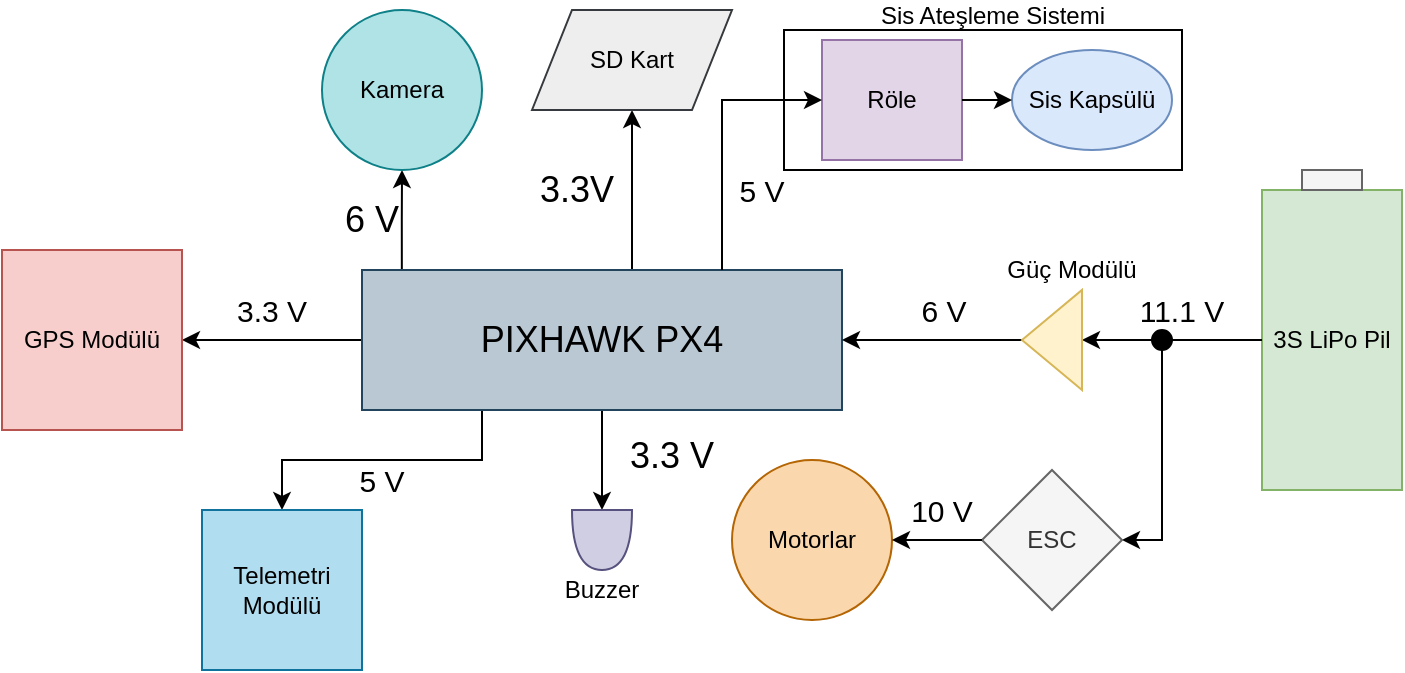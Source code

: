 <mxfile version="14.5.10" type="github">
  <diagram id="O78C8ONcDkfwlYimOGQI" name="Page-1">
    <mxGraphModel dx="998" dy="548" grid="1" gridSize="10" guides="1" tooltips="1" connect="1" arrows="1" fold="1" page="1" pageScale="1" pageWidth="827" pageHeight="1169" math="0" shadow="0">
      <root>
        <mxCell id="0" />
        <mxCell id="1" parent="0" />
        <mxCell id="Ob3uum1sRNHvnhKQQiZw-18" value="" style="rounded=0;whiteSpace=wrap;html=1;fillColor=none;" vertex="1" parent="1">
          <mxGeometry x="455" y="40" width="199" height="70" as="geometry" />
        </mxCell>
        <mxCell id="cQf9F2GoGwsrB8zBlsyi-5" style="edgeStyle=orthogonalEdgeStyle;rounded=0;orthogonalLoop=1;jettySize=auto;html=1;entryX=1;entryY=0.5;entryDx=0;entryDy=0;" parent="1" source="cQf9F2GoGwsrB8zBlsyi-3" target="cQf9F2GoGwsrB8zBlsyi-4" edge="1">
          <mxGeometry relative="1" as="geometry" />
        </mxCell>
        <mxCell id="cQf9F2GoGwsrB8zBlsyi-21" style="edgeStyle=orthogonalEdgeStyle;rounded=0;orthogonalLoop=1;jettySize=auto;html=1;exitX=0.25;exitY=1;exitDx=0;exitDy=0;" parent="1" source="cQf9F2GoGwsrB8zBlsyi-3" target="cQf9F2GoGwsrB8zBlsyi-6" edge="1">
          <mxGeometry relative="1" as="geometry" />
        </mxCell>
        <mxCell id="cQf9F2GoGwsrB8zBlsyi-24" style="edgeStyle=orthogonalEdgeStyle;rounded=0;orthogonalLoop=1;jettySize=auto;html=1;entryX=0.5;entryY=1;entryDx=0;entryDy=0;exitX=0.083;exitY=0;exitDx=0;exitDy=0;exitPerimeter=0;" parent="1" source="cQf9F2GoGwsrB8zBlsyi-3" target="cQf9F2GoGwsrB8zBlsyi-23" edge="1">
          <mxGeometry relative="1" as="geometry" />
        </mxCell>
        <mxCell id="cQf9F2GoGwsrB8zBlsyi-35" style="edgeStyle=orthogonalEdgeStyle;rounded=0;orthogonalLoop=1;jettySize=auto;html=1;exitX=0.5;exitY=1;exitDx=0;exitDy=0;entryX=0;entryY=0.5;entryDx=0;entryDy=0;entryPerimeter=0;" parent="1" source="cQf9F2GoGwsrB8zBlsyi-3" target="cQf9F2GoGwsrB8zBlsyi-33" edge="1">
          <mxGeometry relative="1" as="geometry" />
        </mxCell>
        <mxCell id="oFhVJw2CH9Ws3fH10for-2" style="edgeStyle=orthogonalEdgeStyle;rounded=0;orthogonalLoop=1;jettySize=auto;html=1;exitX=0.458;exitY=0;exitDx=0;exitDy=0;entryX=0.5;entryY=1;entryDx=0;entryDy=0;exitPerimeter=0;" parent="1" source="cQf9F2GoGwsrB8zBlsyi-3" target="oFhVJw2CH9Ws3fH10for-1" edge="1">
          <mxGeometry relative="1" as="geometry">
            <Array as="points">
              <mxPoint x="379" y="160" />
            </Array>
          </mxGeometry>
        </mxCell>
        <mxCell id="cQf9F2GoGwsrB8zBlsyi-3" value="&lt;font style=&quot;font-size: 18px&quot;&gt;PIXHAWK PX4&lt;/font&gt;" style="rounded=0;whiteSpace=wrap;html=1;fillColor=#bac8d3;strokeColor=#23445d;" parent="1" vertex="1">
          <mxGeometry x="244" y="160" width="240" height="70" as="geometry" />
        </mxCell>
        <mxCell id="cQf9F2GoGwsrB8zBlsyi-4" value="GPS Modülü" style="whiteSpace=wrap;html=1;aspect=fixed;fillColor=#f8cecc;strokeColor=#b85450;" parent="1" vertex="1">
          <mxGeometry x="64" y="150" width="90" height="90" as="geometry" />
        </mxCell>
        <mxCell id="cQf9F2GoGwsrB8zBlsyi-6" value="Telemetri Modülü" style="whiteSpace=wrap;html=1;aspect=fixed;fillColor=#b1ddf0;strokeColor=#10739e;" parent="1" vertex="1">
          <mxGeometry x="164" y="280" width="80" height="80" as="geometry" />
        </mxCell>
        <mxCell id="cQf9F2GoGwsrB8zBlsyi-32" style="edgeStyle=orthogonalEdgeStyle;rounded=0;orthogonalLoop=1;jettySize=auto;html=1;exitX=0;exitY=0.5;exitDx=0;exitDy=0;entryX=0;entryY=0.5;entryDx=0;entryDy=0;endArrow=classic;endFill=1;startArrow=none;" parent="1" source="Ob3uum1sRNHvnhKQQiZw-7" target="cQf9F2GoGwsrB8zBlsyi-28" edge="1">
          <mxGeometry relative="1" as="geometry" />
        </mxCell>
        <mxCell id="cQf9F2GoGwsrB8zBlsyi-8" value="3S LiPo Pil" style="rounded=0;whiteSpace=wrap;html=1;fillColor=#d5e8d4;strokeColor=#82b366;" parent="1" vertex="1">
          <mxGeometry x="694" y="120" width="70" height="150" as="geometry" />
        </mxCell>
        <mxCell id="cQf9F2GoGwsrB8zBlsyi-9" value="" style="rounded=0;whiteSpace=wrap;html=1;fillColor=#f5f5f5;strokeColor=#666666;fontColor=#333333;" parent="1" vertex="1">
          <mxGeometry x="714" y="110" width="30" height="10" as="geometry" />
        </mxCell>
        <mxCell id="cQf9F2GoGwsrB8zBlsyi-13" value="Motorlar" style="ellipse;whiteSpace=wrap;html=1;aspect=fixed;fillColor=#fad7ac;strokeColor=#b46504;direction=south;" parent="1" vertex="1">
          <mxGeometry x="429" y="255" width="80" height="80" as="geometry" />
        </mxCell>
        <mxCell id="cQf9F2GoGwsrB8zBlsyi-16" value="&lt;span style=&quot;font-size: 15px&quot;&gt;3.3 V&lt;/span&gt;" style="text;html=1;strokeColor=none;fillColor=none;align=center;verticalAlign=middle;whiteSpace=wrap;rounded=0;" parent="1" vertex="1">
          <mxGeometry x="154" y="170" width="90" height="20" as="geometry" />
        </mxCell>
        <mxCell id="cQf9F2GoGwsrB8zBlsyi-18" value="&lt;font style=&quot;font-size: 15px&quot;&gt;6 V&lt;/font&gt;" style="text;html=1;strokeColor=none;fillColor=none;align=center;verticalAlign=middle;whiteSpace=wrap;rounded=0;" parent="1" vertex="1">
          <mxGeometry x="495" y="170" width="80" height="20" as="geometry" />
        </mxCell>
        <mxCell id="cQf9F2GoGwsrB8zBlsyi-22" value="&lt;font style=&quot;font-size: 15px&quot;&gt;5 V&lt;/font&gt;" style="text;html=1;strokeColor=none;fillColor=none;align=center;verticalAlign=middle;whiteSpace=wrap;rounded=0;" parent="1" vertex="1">
          <mxGeometry x="214" y="260" width="80" height="10" as="geometry" />
        </mxCell>
        <mxCell id="cQf9F2GoGwsrB8zBlsyi-23" value="&lt;font style=&quot;font-size: 12px&quot;&gt;Kamera&lt;/font&gt;" style="ellipse;whiteSpace=wrap;html=1;aspect=fixed;fillColor=#b0e3e6;strokeColor=#0e8088;" parent="1" vertex="1">
          <mxGeometry x="224" y="30" width="80" height="80" as="geometry" />
        </mxCell>
        <mxCell id="cQf9F2GoGwsrB8zBlsyi-25" value="&lt;font style=&quot;font-size: 18px&quot;&gt;6 V&lt;/font&gt;" style="text;html=1;strokeColor=none;fillColor=none;align=center;verticalAlign=middle;whiteSpace=wrap;rounded=0;" parent="1" vertex="1">
          <mxGeometry x="204" y="125" width="90" height="20" as="geometry" />
        </mxCell>
        <mxCell id="cQf9F2GoGwsrB8zBlsyi-26" style="edgeStyle=orthogonalEdgeStyle;rounded=0;orthogonalLoop=1;jettySize=auto;html=1;exitX=0.5;exitY=1;exitDx=0;exitDy=0;" parent="1" source="cQf9F2GoGwsrB8zBlsyi-22" target="cQf9F2GoGwsrB8zBlsyi-22" edge="1">
          <mxGeometry relative="1" as="geometry" />
        </mxCell>
        <mxCell id="cQf9F2GoGwsrB8zBlsyi-29" style="edgeStyle=orthogonalEdgeStyle;rounded=0;orthogonalLoop=1;jettySize=auto;html=1;exitX=1;exitY=0.5;exitDx=0;exitDy=0;entryX=1;entryY=0.5;entryDx=0;entryDy=0;" parent="1" source="cQf9F2GoGwsrB8zBlsyi-28" target="cQf9F2GoGwsrB8zBlsyi-3" edge="1">
          <mxGeometry relative="1" as="geometry" />
        </mxCell>
        <mxCell id="cQf9F2GoGwsrB8zBlsyi-28" value="" style="triangle;whiteSpace=wrap;html=1;rotation=-180;fillColor=#fff2cc;strokeColor=#d6b656;" parent="1" vertex="1">
          <mxGeometry x="574" y="170" width="30" height="50" as="geometry" />
        </mxCell>
        <mxCell id="cQf9F2GoGwsrB8zBlsyi-30" value="Güç Modülü" style="text;html=1;strokeColor=none;fillColor=none;align=center;verticalAlign=middle;whiteSpace=wrap;rounded=0;" parent="1" vertex="1">
          <mxGeometry x="564" y="150" width="70" height="20" as="geometry" />
        </mxCell>
        <mxCell id="cQf9F2GoGwsrB8zBlsyi-33" value="" style="shape=or;whiteSpace=wrap;html=1;rotation=90;fillColor=#d0cee2;strokeColor=#56517e;" parent="1" vertex="1">
          <mxGeometry x="349" y="280" width="30" height="30" as="geometry" />
        </mxCell>
        <mxCell id="cQf9F2GoGwsrB8zBlsyi-34" value="Buzzer" style="text;html=1;strokeColor=none;fillColor=none;align=center;verticalAlign=middle;whiteSpace=wrap;rounded=0;" parent="1" vertex="1">
          <mxGeometry x="344" y="310" width="40" height="20" as="geometry" />
        </mxCell>
        <mxCell id="jodgky5C-95-XnNdubOF-1" value="&lt;font style=&quot;font-size: 18px&quot;&gt;3.3 V&lt;/font&gt;" style="text;html=1;strokeColor=none;fillColor=none;align=center;verticalAlign=middle;whiteSpace=wrap;rounded=0;" parent="1" vertex="1">
          <mxGeometry x="344" y="245" width="110" height="15" as="geometry" />
        </mxCell>
        <mxCell id="oFhVJw2CH9Ws3fH10for-1" value="SD Kart" style="shape=parallelogram;perimeter=parallelogramPerimeter;whiteSpace=wrap;html=1;fixedSize=1;fillColor=#eeeeee;strokeColor=#36393d;" parent="1" vertex="1">
          <mxGeometry x="329" y="30" width="100" height="50" as="geometry" />
        </mxCell>
        <mxCell id="oFhVJw2CH9Ws3fH10for-3" value="&lt;font style=&quot;font-size: 18px&quot;&gt;3.3V&lt;/font&gt;" style="text;html=1;strokeColor=none;fillColor=none;align=center;verticalAlign=middle;whiteSpace=wrap;rounded=0;" parent="1" vertex="1">
          <mxGeometry x="294" y="110" width="115" height="20" as="geometry" />
        </mxCell>
        <mxCell id="Ob3uum1sRNHvnhKQQiZw-1" value="&lt;font style=&quot;font-size: 15px&quot;&gt;11.1 V&lt;/font&gt;" style="text;html=1;strokeColor=none;fillColor=none;align=center;verticalAlign=middle;whiteSpace=wrap;rounded=0;" vertex="1" parent="1">
          <mxGeometry x="624" y="170" width="60" height="20" as="geometry" />
        </mxCell>
        <mxCell id="Ob3uum1sRNHvnhKQQiZw-6" value="" style="endArrow=classic;html=1;strokeColor=#000000;rounded=0;entryX=1;entryY=0.5;entryDx=0;entryDy=0;" edge="1" parent="1" source="Ob3uum1sRNHvnhKQQiZw-7" target="Ob3uum1sRNHvnhKQQiZw-10">
          <mxGeometry width="50" height="50" relative="1" as="geometry">
            <mxPoint x="654" y="200" as="sourcePoint" />
            <mxPoint x="624" y="280" as="targetPoint" />
            <Array as="points">
              <mxPoint x="644" y="295" />
            </Array>
          </mxGeometry>
        </mxCell>
        <mxCell id="Ob3uum1sRNHvnhKQQiZw-7" value="" style="ellipse;whiteSpace=wrap;html=1;fillColor=#000000;" vertex="1" parent="1">
          <mxGeometry x="639" y="190" width="10" height="10" as="geometry" />
        </mxCell>
        <mxCell id="Ob3uum1sRNHvnhKQQiZw-9" value="" style="edgeStyle=orthogonalEdgeStyle;rounded=0;orthogonalLoop=1;jettySize=auto;html=1;exitX=0;exitY=0.5;exitDx=0;exitDy=0;entryX=0;entryY=0.5;entryDx=0;entryDy=0;endArrow=none;endFill=1;" edge="1" parent="1" source="cQf9F2GoGwsrB8zBlsyi-8" target="Ob3uum1sRNHvnhKQQiZw-7">
          <mxGeometry relative="1" as="geometry">
            <mxPoint x="694" y="195" as="sourcePoint" />
            <mxPoint x="604" y="195" as="targetPoint" />
            <Array as="points">
              <mxPoint x="649" y="195" />
              <mxPoint x="649" y="195" />
            </Array>
          </mxGeometry>
        </mxCell>
        <mxCell id="Ob3uum1sRNHvnhKQQiZw-10" value="ESC" style="rhombus;whiteSpace=wrap;html=1;fillColor=#f5f5f5;strokeColor=#666666;fontColor=#333333;" vertex="1" parent="1">
          <mxGeometry x="554" y="260" width="70" height="70" as="geometry" />
        </mxCell>
        <mxCell id="Ob3uum1sRNHvnhKQQiZw-11" value="" style="endArrow=classic;html=1;strokeColor=#000000;exitX=0;exitY=0.5;exitDx=0;exitDy=0;entryX=0.5;entryY=0;entryDx=0;entryDy=0;" edge="1" parent="1" source="Ob3uum1sRNHvnhKQQiZw-10" target="cQf9F2GoGwsrB8zBlsyi-13">
          <mxGeometry width="50" height="50" relative="1" as="geometry">
            <mxPoint x="464" y="250" as="sourcePoint" />
            <mxPoint x="514" y="200" as="targetPoint" />
          </mxGeometry>
        </mxCell>
        <mxCell id="Ob3uum1sRNHvnhKQQiZw-12" value="&lt;font style=&quot;font-size: 15px&quot;&gt;10 V&lt;/font&gt;" style="text;html=1;strokeColor=none;fillColor=none;align=center;verticalAlign=middle;whiteSpace=wrap;rounded=0;" vertex="1" parent="1">
          <mxGeometry x="514" y="270" width="40" height="20" as="geometry" />
        </mxCell>
        <mxCell id="Ob3uum1sRNHvnhKQQiZw-13" value="Sis Kapsülü" style="ellipse;whiteSpace=wrap;html=1;fillColor=#dae8fc;strokeColor=#6c8ebf;" vertex="1" parent="1">
          <mxGeometry x="569" y="50" width="80" height="50" as="geometry" />
        </mxCell>
        <mxCell id="Ob3uum1sRNHvnhKQQiZw-14" value="Röle" style="rounded=0;whiteSpace=wrap;html=1;fillColor=#e1d5e7;strokeColor=#9673a6;" vertex="1" parent="1">
          <mxGeometry x="474" y="45" width="70" height="60" as="geometry" />
        </mxCell>
        <mxCell id="Ob3uum1sRNHvnhKQQiZw-15" value="&lt;font style=&quot;font-size: 15px&quot;&gt;5 V&lt;/font&gt;" style="text;html=1;strokeColor=none;fillColor=none;align=center;verticalAlign=middle;whiteSpace=wrap;rounded=0;" vertex="1" parent="1">
          <mxGeometry x="424" y="110" width="40" height="20" as="geometry" />
        </mxCell>
        <mxCell id="Ob3uum1sRNHvnhKQQiZw-16" value="" style="endArrow=classic;html=1;strokeColor=#000000;exitX=0.75;exitY=0;exitDx=0;exitDy=0;entryX=0;entryY=0.5;entryDx=0;entryDy=0;rounded=0;" edge="1" parent="1" source="cQf9F2GoGwsrB8zBlsyi-3" target="Ob3uum1sRNHvnhKQQiZw-14">
          <mxGeometry width="50" height="50" relative="1" as="geometry">
            <mxPoint x="464" y="240" as="sourcePoint" />
            <mxPoint x="514" y="190" as="targetPoint" />
            <Array as="points">
              <mxPoint x="424" y="75" />
            </Array>
          </mxGeometry>
        </mxCell>
        <mxCell id="Ob3uum1sRNHvnhKQQiZw-17" value="" style="endArrow=classic;html=1;strokeColor=#000000;exitX=1;exitY=0.5;exitDx=0;exitDy=0;entryX=0;entryY=0.5;entryDx=0;entryDy=0;" edge="1" parent="1" source="Ob3uum1sRNHvnhKQQiZw-14" target="Ob3uum1sRNHvnhKQQiZw-13">
          <mxGeometry width="50" height="50" relative="1" as="geometry">
            <mxPoint x="464" y="240" as="sourcePoint" />
            <mxPoint x="514" y="190" as="targetPoint" />
          </mxGeometry>
        </mxCell>
        <mxCell id="Ob3uum1sRNHvnhKQQiZw-19" value="Sis Ateşleme Sistemi" style="text;html=1;strokeColor=none;fillColor=none;align=center;verticalAlign=middle;whiteSpace=wrap;rounded=0;" vertex="1" parent="1">
          <mxGeometry x="495" y="30" width="129" height="5" as="geometry" />
        </mxCell>
      </root>
    </mxGraphModel>
  </diagram>
</mxfile>
